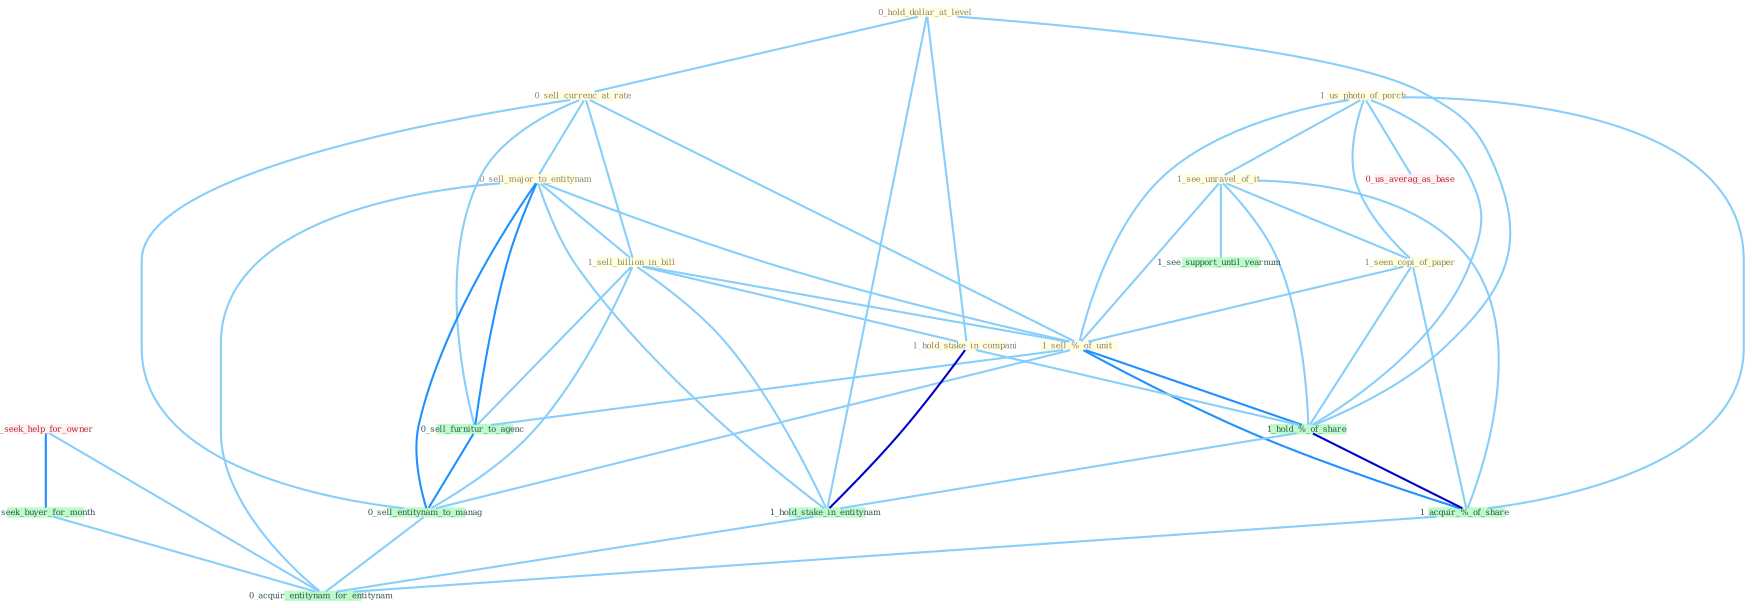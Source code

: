 Graph G{ 
    node
    [shape=polygon,style=filled,width=.5,height=.06,color="#BDFCC9",fixedsize=true,fontsize=4,
    fontcolor="#2f4f4f"];
    {node
    [color="#ffffe0", fontcolor="#8b7d6b"] "0_hold_dollar_at_level " "1_us_photo_of_porch " "0_sell_currenc_at_rate " "1_see_unravel_of_it " "1_seen_copi_of_paper " "0_sell_major_to_entitynam " "1_sell_billion_in_bill " "1_sell_%_of_unit " "1_hold_stake_in_compani "}
{node [color="#fff0f5", fontcolor="#b22222"] "1_seek_help_for_owner " "0_us_averag_as_base "}
edge [color="#B0E2FF"];

	"0_hold_dollar_at_level " -- "0_sell_currenc_at_rate " [w="1", color="#87cefa" ];
	"0_hold_dollar_at_level " -- "1_hold_stake_in_compani " [w="1", color="#87cefa" ];
	"0_hold_dollar_at_level " -- "1_hold_%_of_share " [w="1", color="#87cefa" ];
	"0_hold_dollar_at_level " -- "1_hold_stake_in_entitynam " [w="1", color="#87cefa" ];
	"1_us_photo_of_porch " -- "1_see_unravel_of_it " [w="1", color="#87cefa" ];
	"1_us_photo_of_porch " -- "1_seen_copi_of_paper " [w="1", color="#87cefa" ];
	"1_us_photo_of_porch " -- "1_sell_%_of_unit " [w="1", color="#87cefa" ];
	"1_us_photo_of_porch " -- "1_hold_%_of_share " [w="1", color="#87cefa" ];
	"1_us_photo_of_porch " -- "1_acquir_%_of_share " [w="1", color="#87cefa" ];
	"1_us_photo_of_porch " -- "0_us_averag_as_base " [w="1", color="#87cefa" ];
	"0_sell_currenc_at_rate " -- "0_sell_major_to_entitynam " [w="1", color="#87cefa" ];
	"0_sell_currenc_at_rate " -- "1_sell_billion_in_bill " [w="1", color="#87cefa" ];
	"0_sell_currenc_at_rate " -- "1_sell_%_of_unit " [w="1", color="#87cefa" ];
	"0_sell_currenc_at_rate " -- "0_sell_furnitur_to_agenc " [w="1", color="#87cefa" ];
	"0_sell_currenc_at_rate " -- "0_sell_entitynam_to_manag " [w="1", color="#87cefa" ];
	"1_see_unravel_of_it " -- "1_seen_copi_of_paper " [w="1", color="#87cefa" ];
	"1_see_unravel_of_it " -- "1_sell_%_of_unit " [w="1", color="#87cefa" ];
	"1_see_unravel_of_it " -- "1_hold_%_of_share " [w="1", color="#87cefa" ];
	"1_see_unravel_of_it " -- "1_acquir_%_of_share " [w="1", color="#87cefa" ];
	"1_see_unravel_of_it " -- "1_see_support_until_yearnum " [w="1", color="#87cefa" ];
	"1_seen_copi_of_paper " -- "1_sell_%_of_unit " [w="1", color="#87cefa" ];
	"1_seen_copi_of_paper " -- "1_hold_%_of_share " [w="1", color="#87cefa" ];
	"1_seen_copi_of_paper " -- "1_acquir_%_of_share " [w="1", color="#87cefa" ];
	"0_sell_major_to_entitynam " -- "1_sell_billion_in_bill " [w="1", color="#87cefa" ];
	"0_sell_major_to_entitynam " -- "1_sell_%_of_unit " [w="1", color="#87cefa" ];
	"0_sell_major_to_entitynam " -- "1_hold_stake_in_entitynam " [w="1", color="#87cefa" ];
	"0_sell_major_to_entitynam " -- "0_sell_furnitur_to_agenc " [w="2", color="#1e90ff" , len=0.8];
	"0_sell_major_to_entitynam " -- "0_sell_entitynam_to_manag " [w="2", color="#1e90ff" , len=0.8];
	"0_sell_major_to_entitynam " -- "0_acquir_entitynam_for_entitynam " [w="1", color="#87cefa" ];
	"1_sell_billion_in_bill " -- "1_sell_%_of_unit " [w="1", color="#87cefa" ];
	"1_sell_billion_in_bill " -- "1_hold_stake_in_compani " [w="1", color="#87cefa" ];
	"1_sell_billion_in_bill " -- "1_hold_stake_in_entitynam " [w="1", color="#87cefa" ];
	"1_sell_billion_in_bill " -- "0_sell_furnitur_to_agenc " [w="1", color="#87cefa" ];
	"1_sell_billion_in_bill " -- "0_sell_entitynam_to_manag " [w="1", color="#87cefa" ];
	"1_sell_%_of_unit " -- "1_hold_%_of_share " [w="2", color="#1e90ff" , len=0.8];
	"1_sell_%_of_unit " -- "1_acquir_%_of_share " [w="2", color="#1e90ff" , len=0.8];
	"1_sell_%_of_unit " -- "0_sell_furnitur_to_agenc " [w="1", color="#87cefa" ];
	"1_sell_%_of_unit " -- "0_sell_entitynam_to_manag " [w="1", color="#87cefa" ];
	"1_hold_stake_in_compani " -- "1_hold_%_of_share " [w="1", color="#87cefa" ];
	"1_hold_stake_in_compani " -- "1_hold_stake_in_entitynam " [w="3", color="#0000cd" , len=0.6];
	"1_hold_%_of_share " -- "1_hold_stake_in_entitynam " [w="1", color="#87cefa" ];
	"1_hold_%_of_share " -- "1_acquir_%_of_share " [w="3", color="#0000cd" , len=0.6];
	"1_hold_stake_in_entitynam " -- "0_acquir_entitynam_for_entitynam " [w="1", color="#87cefa" ];
	"1_seek_help_for_owner " -- "0_seek_buyer_for_month " [w="2", color="#1e90ff" , len=0.8];
	"1_seek_help_for_owner " -- "0_acquir_entitynam_for_entitynam " [w="1", color="#87cefa" ];
	"0_seek_buyer_for_month " -- "0_acquir_entitynam_for_entitynam " [w="1", color="#87cefa" ];
	"1_acquir_%_of_share " -- "0_acquir_entitynam_for_entitynam " [w="1", color="#87cefa" ];
	"0_sell_furnitur_to_agenc " -- "0_sell_entitynam_to_manag " [w="2", color="#1e90ff" , len=0.8];
	"0_sell_entitynam_to_manag " -- "0_acquir_entitynam_for_entitynam " [w="1", color="#87cefa" ];
}
